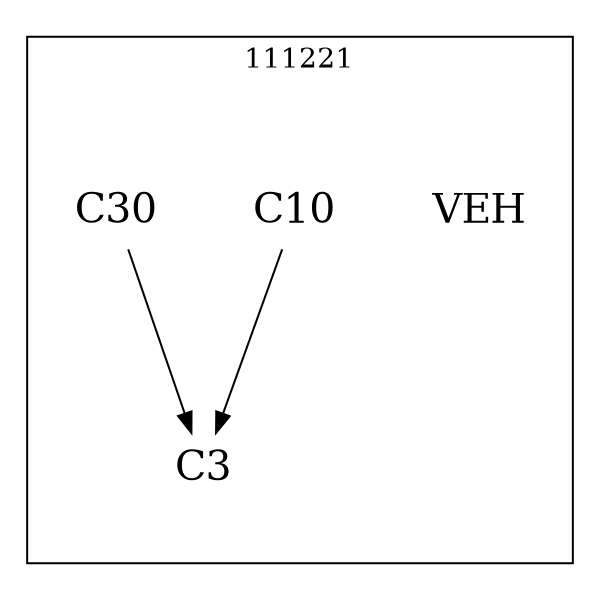 strict digraph DAGS {
	size = "4,4!" ; ratio ="fill"; subgraph cluster_0{
			labeldoc = "t";
			label = "111221";node	[label= VEH, shape = plaintext, fontsize=20] VEH;node	[label= C3, shape = plaintext, fontsize=20] C3;node	[label= C10, shape = plaintext, fontsize=20] C10;node	[label= C30, shape = plaintext, fontsize=20] C30;
C10->C3;
C30->C3;
	}}